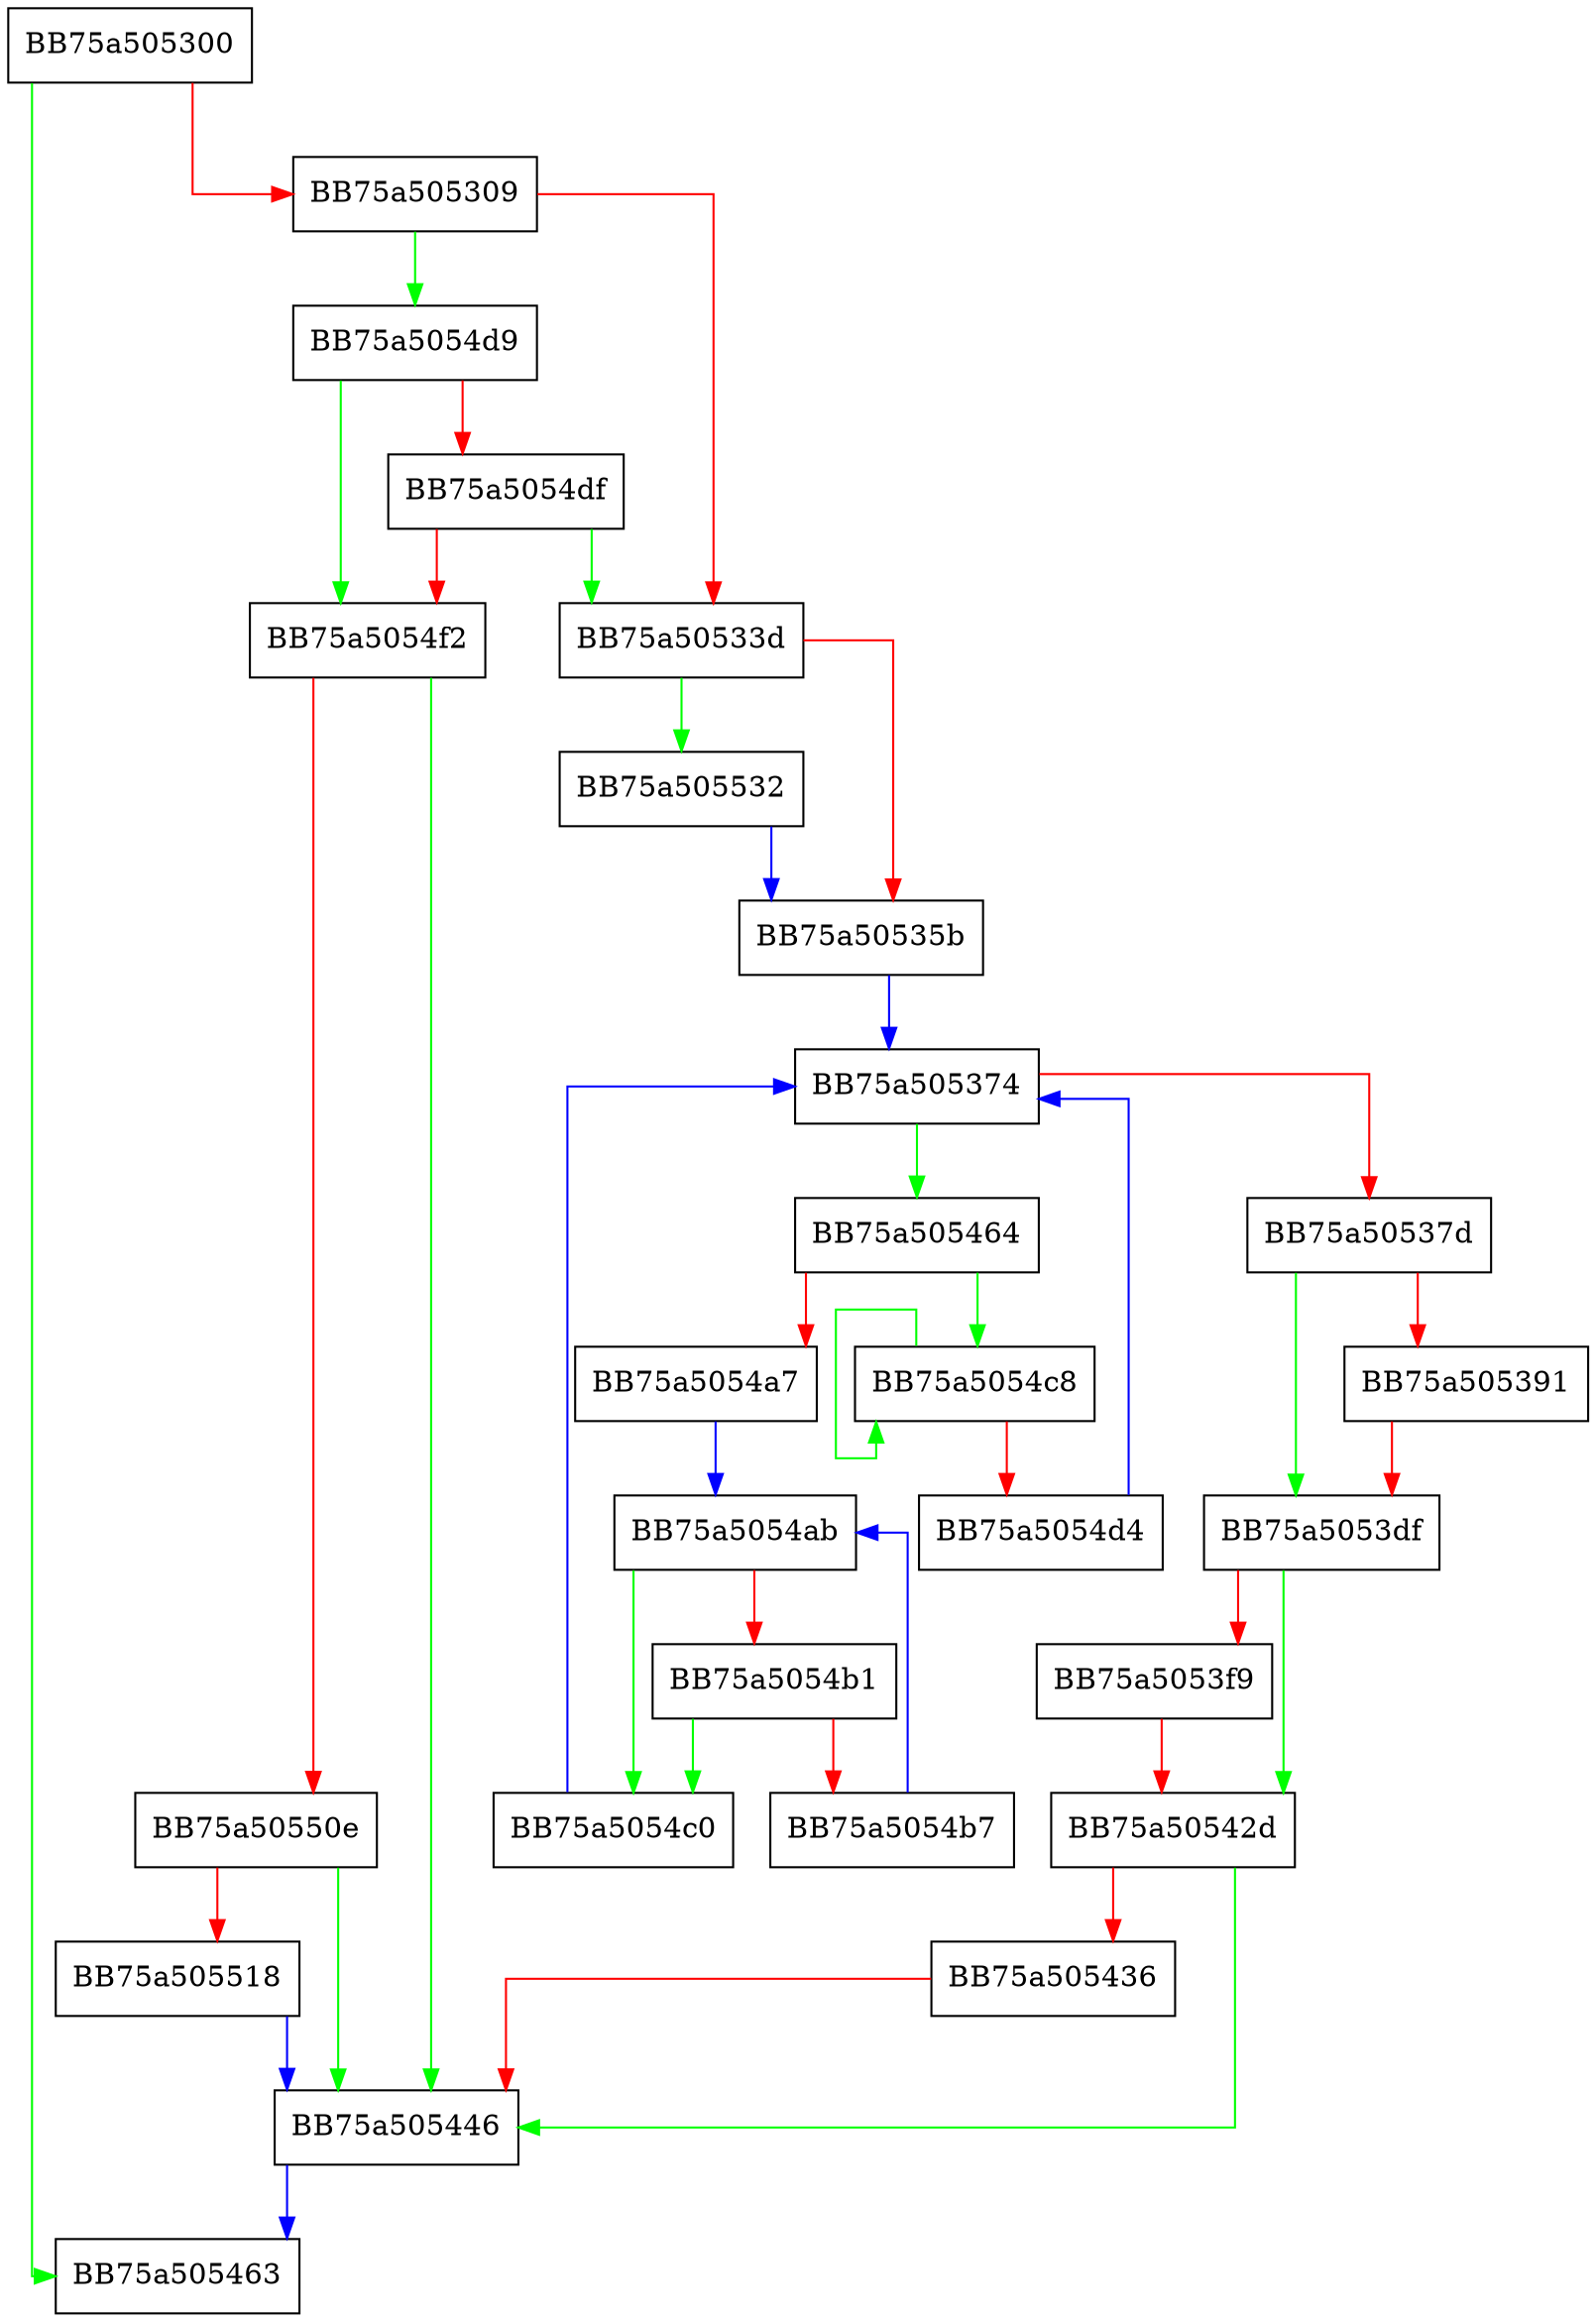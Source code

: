 digraph FillObjectMetadata {
  node [shape="box"];
  graph [splines=ortho];
  BB75a505300 -> BB75a505463 [color="green"];
  BB75a505300 -> BB75a505309 [color="red"];
  BB75a505309 -> BB75a5054d9 [color="green"];
  BB75a505309 -> BB75a50533d [color="red"];
  BB75a50533d -> BB75a505532 [color="green"];
  BB75a50533d -> BB75a50535b [color="red"];
  BB75a50535b -> BB75a505374 [color="blue"];
  BB75a505374 -> BB75a505464 [color="green"];
  BB75a505374 -> BB75a50537d [color="red"];
  BB75a50537d -> BB75a5053df [color="green"];
  BB75a50537d -> BB75a505391 [color="red"];
  BB75a505391 -> BB75a5053df [color="red"];
  BB75a5053df -> BB75a50542d [color="green"];
  BB75a5053df -> BB75a5053f9 [color="red"];
  BB75a5053f9 -> BB75a50542d [color="red"];
  BB75a50542d -> BB75a505446 [color="green"];
  BB75a50542d -> BB75a505436 [color="red"];
  BB75a505436 -> BB75a505446 [color="red"];
  BB75a505446 -> BB75a505463 [color="blue"];
  BB75a505464 -> BB75a5054c8 [color="green"];
  BB75a505464 -> BB75a5054a7 [color="red"];
  BB75a5054a7 -> BB75a5054ab [color="blue"];
  BB75a5054ab -> BB75a5054c0 [color="green"];
  BB75a5054ab -> BB75a5054b1 [color="red"];
  BB75a5054b1 -> BB75a5054c0 [color="green"];
  BB75a5054b1 -> BB75a5054b7 [color="red"];
  BB75a5054b7 -> BB75a5054ab [color="blue"];
  BB75a5054c0 -> BB75a505374 [color="blue"];
  BB75a5054c8 -> BB75a5054c8 [color="green"];
  BB75a5054c8 -> BB75a5054d4 [color="red"];
  BB75a5054d4 -> BB75a505374 [color="blue"];
  BB75a5054d9 -> BB75a5054f2 [color="green"];
  BB75a5054d9 -> BB75a5054df [color="red"];
  BB75a5054df -> BB75a50533d [color="green"];
  BB75a5054df -> BB75a5054f2 [color="red"];
  BB75a5054f2 -> BB75a505446 [color="green"];
  BB75a5054f2 -> BB75a50550e [color="red"];
  BB75a50550e -> BB75a505446 [color="green"];
  BB75a50550e -> BB75a505518 [color="red"];
  BB75a505518 -> BB75a505446 [color="blue"];
  BB75a505532 -> BB75a50535b [color="blue"];
}